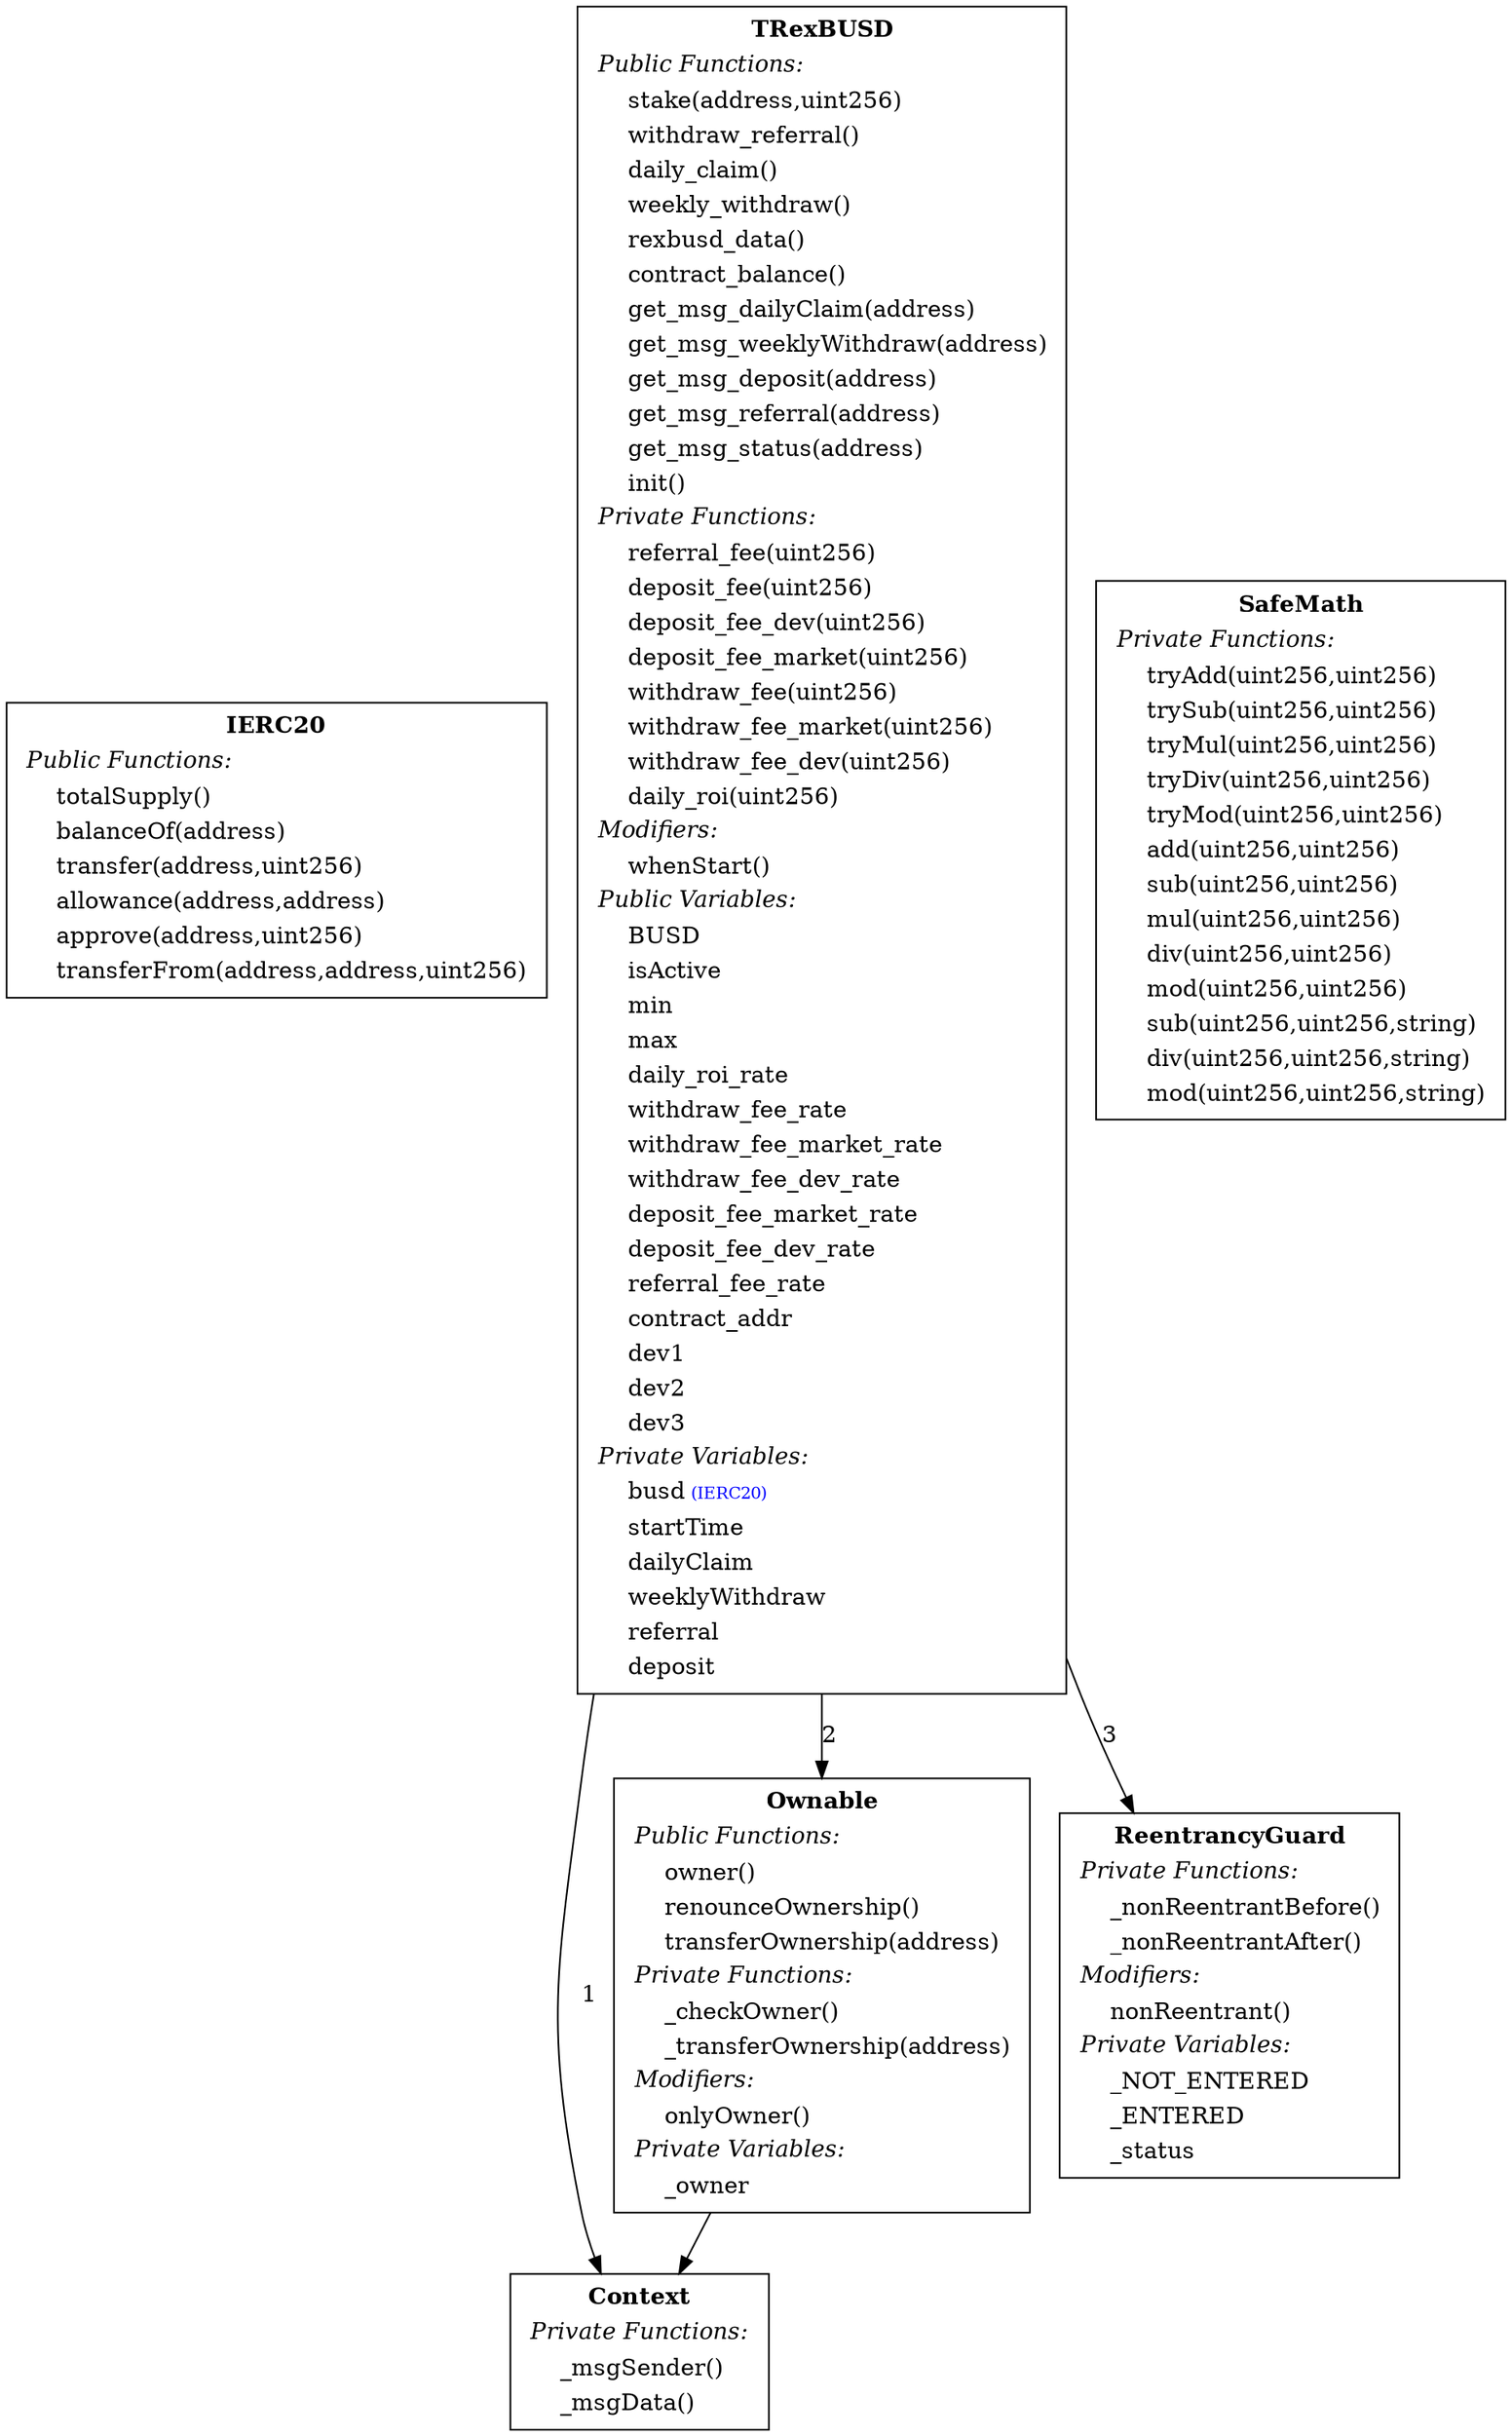 digraph "" {
IERC20[shape="box"label=< <TABLE border="0"><TR><TD align="center"><B>IERC20</B></TD></TR><TR><TD align="left"><I>Public Functions:</I></TD></TR><TR><TD align="left">    totalSupply()</TD></TR><TR><TD align="left">    balanceOf(address)</TD></TR><TR><TD align="left">    transfer(address,uint256)</TD></TR><TR><TD align="left">    allowance(address,address)</TD></TR><TR><TD align="left">    approve(address,uint256)</TD></TR><TR><TD align="left">    transferFrom(address,address,uint256)</TD></TR></TABLE> >];

Context[shape="box"label=< <TABLE border="0"><TR><TD align="center"><B>Context</B></TD></TR><TR><TD align="left"><I>Private Functions:</I></TD></TR><TR><TD align="left">    _msgSender()</TD></TR><TR><TD align="left">    _msgData()</TD></TR></TABLE> >];

Ownable -> Context;
Ownable[shape="box"label=< <TABLE border="0"><TR><TD align="center"><B>Ownable</B></TD></TR><TR><TD align="left"><I>Public Functions:</I></TD></TR><TR><TD align="left">    owner()</TD></TR><TR><TD align="left">    renounceOwnership()</TD></TR><TR><TD align="left">    transferOwnership(address)</TD></TR><TR><TD align="left"><I>Private Functions:</I></TD></TR><TR><TD align="left">    _checkOwner()</TD></TR><TR><TD align="left">    _transferOwnership(address)</TD></TR><TR><TD align="left"><I>Modifiers:</I></TD></TR><TR><TD align="left">    onlyOwner()</TD></TR><TR><TD align="left"><I>Private Variables:</I></TD></TR><TR><TD align="left">    _owner</TD></TR></TABLE> >];

ReentrancyGuard[shape="box"label=< <TABLE border="0"><TR><TD align="center"><B>ReentrancyGuard</B></TD></TR><TR><TD align="left"><I>Private Functions:</I></TD></TR><TR><TD align="left">    _nonReentrantBefore()</TD></TR><TR><TD align="left">    _nonReentrantAfter()</TD></TR><TR><TD align="left"><I>Modifiers:</I></TD></TR><TR><TD align="left">    nonReentrant()</TD></TR><TR><TD align="left"><I>Private Variables:</I></TD></TR><TR><TD align="left">    _NOT_ENTERED</TD></TR><TR><TD align="left">    _ENTERED</TD></TR><TR><TD align="left">    _status</TD></TR></TABLE> >];

TRexBUSD -> Context [ label="1" ];
TRexBUSD -> Ownable [ label="2" ];
TRexBUSD -> ReentrancyGuard [ label="3" ];
TRexBUSD[shape="box"label=< <TABLE border="0"><TR><TD align="center"><B>TRexBUSD</B></TD></TR><TR><TD align="left"><I>Public Functions:</I></TD></TR><TR><TD align="left">    stake(address,uint256)</TD></TR><TR><TD align="left">    withdraw_referral()</TD></TR><TR><TD align="left">    daily_claim()</TD></TR><TR><TD align="left">    weekly_withdraw()</TD></TR><TR><TD align="left">    rexbusd_data()</TD></TR><TR><TD align="left">    contract_balance()</TD></TR><TR><TD align="left">    get_msg_dailyClaim(address)</TD></TR><TR><TD align="left">    get_msg_weeklyWithdraw(address)</TD></TR><TR><TD align="left">    get_msg_deposit(address)</TD></TR><TR><TD align="left">    get_msg_referral(address)</TD></TR><TR><TD align="left">    get_msg_status(address)</TD></TR><TR><TD align="left">    init()</TD></TR><TR><TD align="left"><I>Private Functions:</I></TD></TR><TR><TD align="left">    referral_fee(uint256)</TD></TR><TR><TD align="left">    deposit_fee(uint256)</TD></TR><TR><TD align="left">    deposit_fee_dev(uint256)</TD></TR><TR><TD align="left">    deposit_fee_market(uint256)</TD></TR><TR><TD align="left">    withdraw_fee(uint256)</TD></TR><TR><TD align="left">    withdraw_fee_market(uint256)</TD></TR><TR><TD align="left">    withdraw_fee_dev(uint256)</TD></TR><TR><TD align="left">    daily_roi(uint256)</TD></TR><TR><TD align="left"><I>Modifiers:</I></TD></TR><TR><TD align="left">    whenStart()</TD></TR><TR><TD align="left"><I>Public Variables:</I></TD></TR><TR><TD align="left">    BUSD</TD></TR><TR><TD align="left">    isActive</TD></TR><TR><TD align="left">    min</TD></TR><TR><TD align="left">    max</TD></TR><TR><TD align="left">    daily_roi_rate</TD></TR><TR><TD align="left">    withdraw_fee_rate</TD></TR><TR><TD align="left">    withdraw_fee_market_rate</TD></TR><TR><TD align="left">    withdraw_fee_dev_rate</TD></TR><TR><TD align="left">    deposit_fee_market_rate</TD></TR><TR><TD align="left">    deposit_fee_dev_rate</TD></TR><TR><TD align="left">    referral_fee_rate</TD></TR><TR><TD align="left">    contract_addr</TD></TR><TR><TD align="left">    dev1</TD></TR><TR><TD align="left">    dev2</TD></TR><TR><TD align="left">    dev3</TD></TR><TR><TD align="left"><I>Private Variables:</I></TD></TR><TR><TD align="left">    busd<font color="blue" POINT-SIZE="10"> (IERC20)</font></TD></TR><TR><TD align="left">    startTime</TD></TR><TR><TD align="left">    dailyClaim</TD></TR><TR><TD align="left">    weeklyWithdraw</TD></TR><TR><TD align="left">    referral</TD></TR><TR><TD align="left">    deposit</TD></TR></TABLE> >];

SafeMath[shape="box"label=< <TABLE border="0"><TR><TD align="center"><B>SafeMath</B></TD></TR><TR><TD align="left"><I>Private Functions:</I></TD></TR><TR><TD align="left">    tryAdd(uint256,uint256)</TD></TR><TR><TD align="left">    trySub(uint256,uint256)</TD></TR><TR><TD align="left">    tryMul(uint256,uint256)</TD></TR><TR><TD align="left">    tryDiv(uint256,uint256)</TD></TR><TR><TD align="left">    tryMod(uint256,uint256)</TD></TR><TR><TD align="left">    add(uint256,uint256)</TD></TR><TR><TD align="left">    sub(uint256,uint256)</TD></TR><TR><TD align="left">    mul(uint256,uint256)</TD></TR><TR><TD align="left">    div(uint256,uint256)</TD></TR><TR><TD align="left">    mod(uint256,uint256)</TD></TR><TR><TD align="left">    sub(uint256,uint256,string)</TD></TR><TR><TD align="left">    div(uint256,uint256,string)</TD></TR><TR><TD align="left">    mod(uint256,uint256,string)</TD></TR></TABLE> >];

}